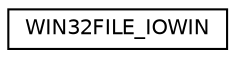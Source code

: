 digraph "类继承关系图"
{
  edge [fontname="Helvetica",fontsize="10",labelfontname="Helvetica",labelfontsize="10"];
  node [fontname="Helvetica",fontsize="10",shape=record];
  rankdir="LR";
  Node0 [label="WIN32FILE_IOWIN",height=0.2,width=0.4,color="black", fillcolor="white", style="filled",URL="$struct_w_i_n32_f_i_l_e___i_o_w_i_n.html"];
}
